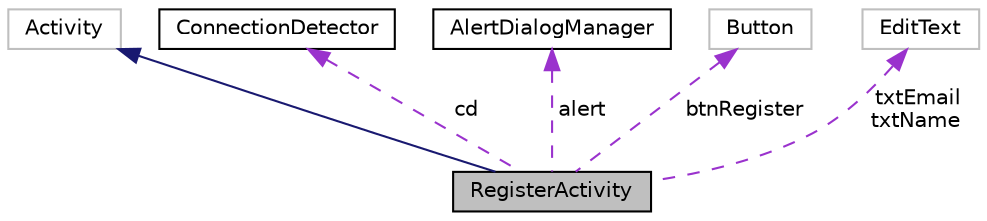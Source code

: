 digraph "RegisterActivity"
{
  edge [fontname="Helvetica",fontsize="10",labelfontname="Helvetica",labelfontsize="10"];
  node [fontname="Helvetica",fontsize="10",shape=record];
  Node1 [label="RegisterActivity",height=0.2,width=0.4,color="black", fillcolor="grey75", style="filled" fontcolor="black"];
  Node2 -> Node1 [dir="back",color="midnightblue",fontsize="10",style="solid"];
  Node2 [label="Activity",height=0.2,width=0.4,color="grey75", fillcolor="white", style="filled"];
  Node3 -> Node1 [dir="back",color="darkorchid3",fontsize="10",style="dashed",label=" cd" ];
  Node3 [label="ConnectionDetector",height=0.2,width=0.4,color="black", fillcolor="white", style="filled",URL="$classapp_1_1utilities_1_1_connection_detector.html"];
  Node4 -> Node1 [dir="back",color="darkorchid3",fontsize="10",style="dashed",label=" alert" ];
  Node4 [label="AlertDialogManager",height=0.2,width=0.4,color="black", fillcolor="white", style="filled",URL="$classapp_1_1utilities_1_1_alert_dialog_manager.html"];
  Node5 -> Node1 [dir="back",color="darkorchid3",fontsize="10",style="dashed",label=" btnRegister" ];
  Node5 [label="Button",height=0.2,width=0.4,color="grey75", fillcolor="white", style="filled"];
  Node6 -> Node1 [dir="back",color="darkorchid3",fontsize="10",style="dashed",label=" txtEmail\ntxtName" ];
  Node6 [label="EditText",height=0.2,width=0.4,color="grey75", fillcolor="white", style="filled"];
}
